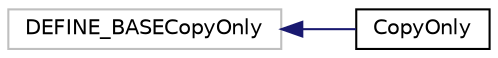 digraph "Graphical Class Hierarchy"
{
  edge [fontname="Helvetica",fontsize="10",labelfontname="Helvetica",labelfontsize="10"];
  node [fontname="Helvetica",fontsize="10",shape=record];
  rankdir="LR";
  Node2860 [label="DEFINE_BASECopyOnly",height=0.2,width=0.4,color="grey75", fillcolor="white", style="filled"];
  Node2860 -> Node0 [dir="back",color="midnightblue",fontsize="10",style="solid",fontname="Helvetica"];
  Node0 [label="CopyOnly",height=0.2,width=0.4,color="black", fillcolor="white", style="filled",URL="$struct_copy_only.html"];
}
